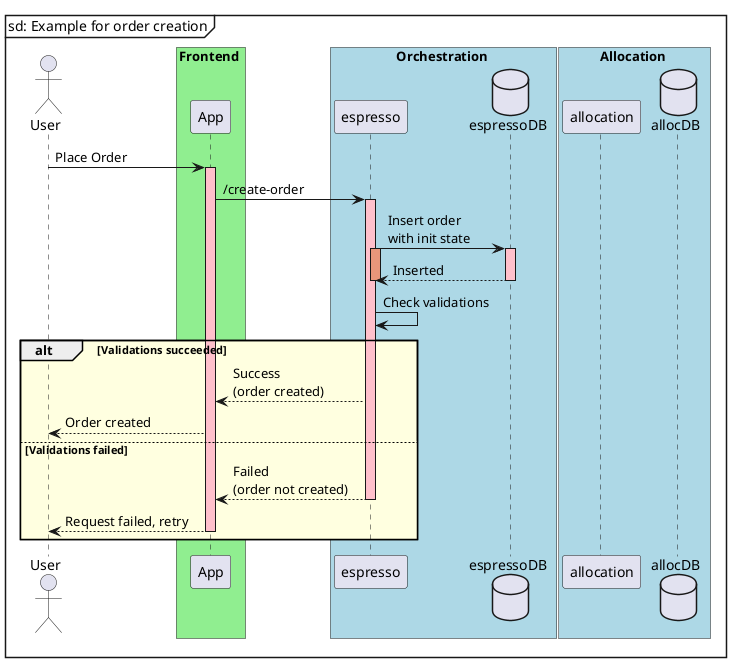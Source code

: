 @startuml

mainframe sd: Example for order creation

actor User

box Frontend #lightgreen
participant App
end box

box Orchestration #lightblue
participant espresso
database espressoDB
end box

box Allocation #lightblue
participant allocation
database allocDB
end box

User -> App: Place Order
activate App #pink
App -> espresso: /create-order
activate espresso #pink
espresso -> espressoDB: Insert order \nwith init state
activate espresso #darksalmon
activate espressoDB #pink
espressoDB --> espresso: Inserted
deactivate espresso
deactivate espressoDB
espresso -> espresso: Check validations
alt #lightyellow Validations succeeded
espresso --> App: Success\n(order created)
App --> User: Order created
else Validations failed
espresso --> App: Failed\n(order not created)
deactivate espresso
App --> User: Request failed, retry
deactivate App
end
@enduml